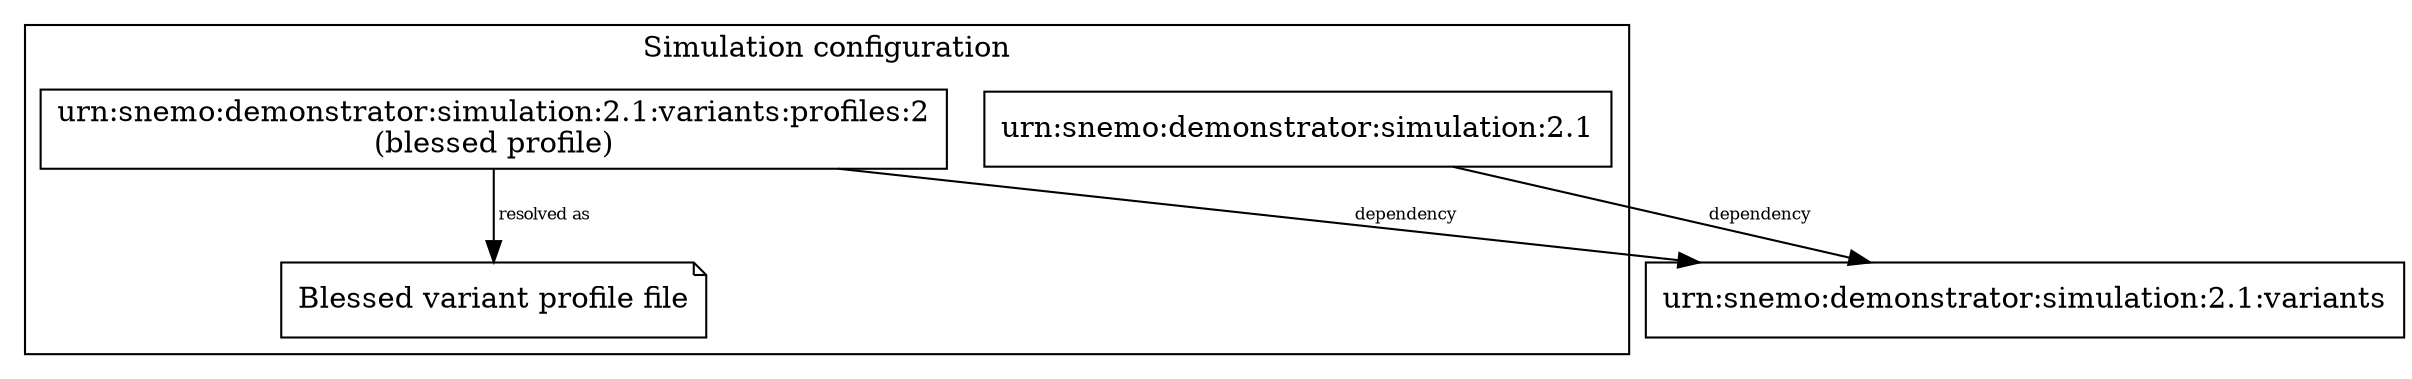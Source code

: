 digraph FLTagsSimConf1 {
	node [shape=box]
	tag1 [label="urn:snemo:demonstrator:simulation:2.1:variants"];

	subgraph cluster_sim_config {
		label="Simulation configuration"
		tag2 [label="urn:snemo:demonstrator:simulation:2.1"];
		tag3 [label="urn:snemo:demonstrator:simulation:2.1:variants:profiles:2\n(blessed profile)"];
		tag30 [shape="note", label="Blessed variant profile file"];
	}

	tag2 -> tag1 [label=" dependency ", fontsize=8];
	tag3 -> tag1 [label=" dependency ", fontsize=8];
	tag3 -> tag30 [label=" resolved as ", fontsize=8];
}